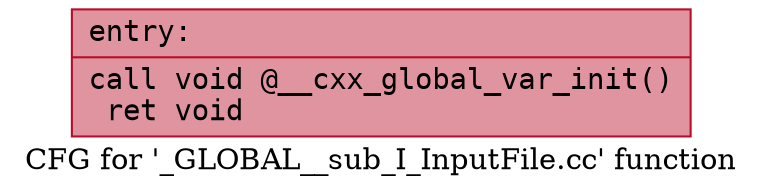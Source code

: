 digraph "CFG for '_GLOBAL__sub_I_InputFile.cc' function" {
	label="CFG for '_GLOBAL__sub_I_InputFile.cc' function";

	Node0x55cf47cd4710 [shape=record,color="#b70d28ff", style=filled, fillcolor="#b70d2870" fontname="Courier",label="{entry:\l|  call void @__cxx_global_var_init()\l  ret void\l}"];
}
